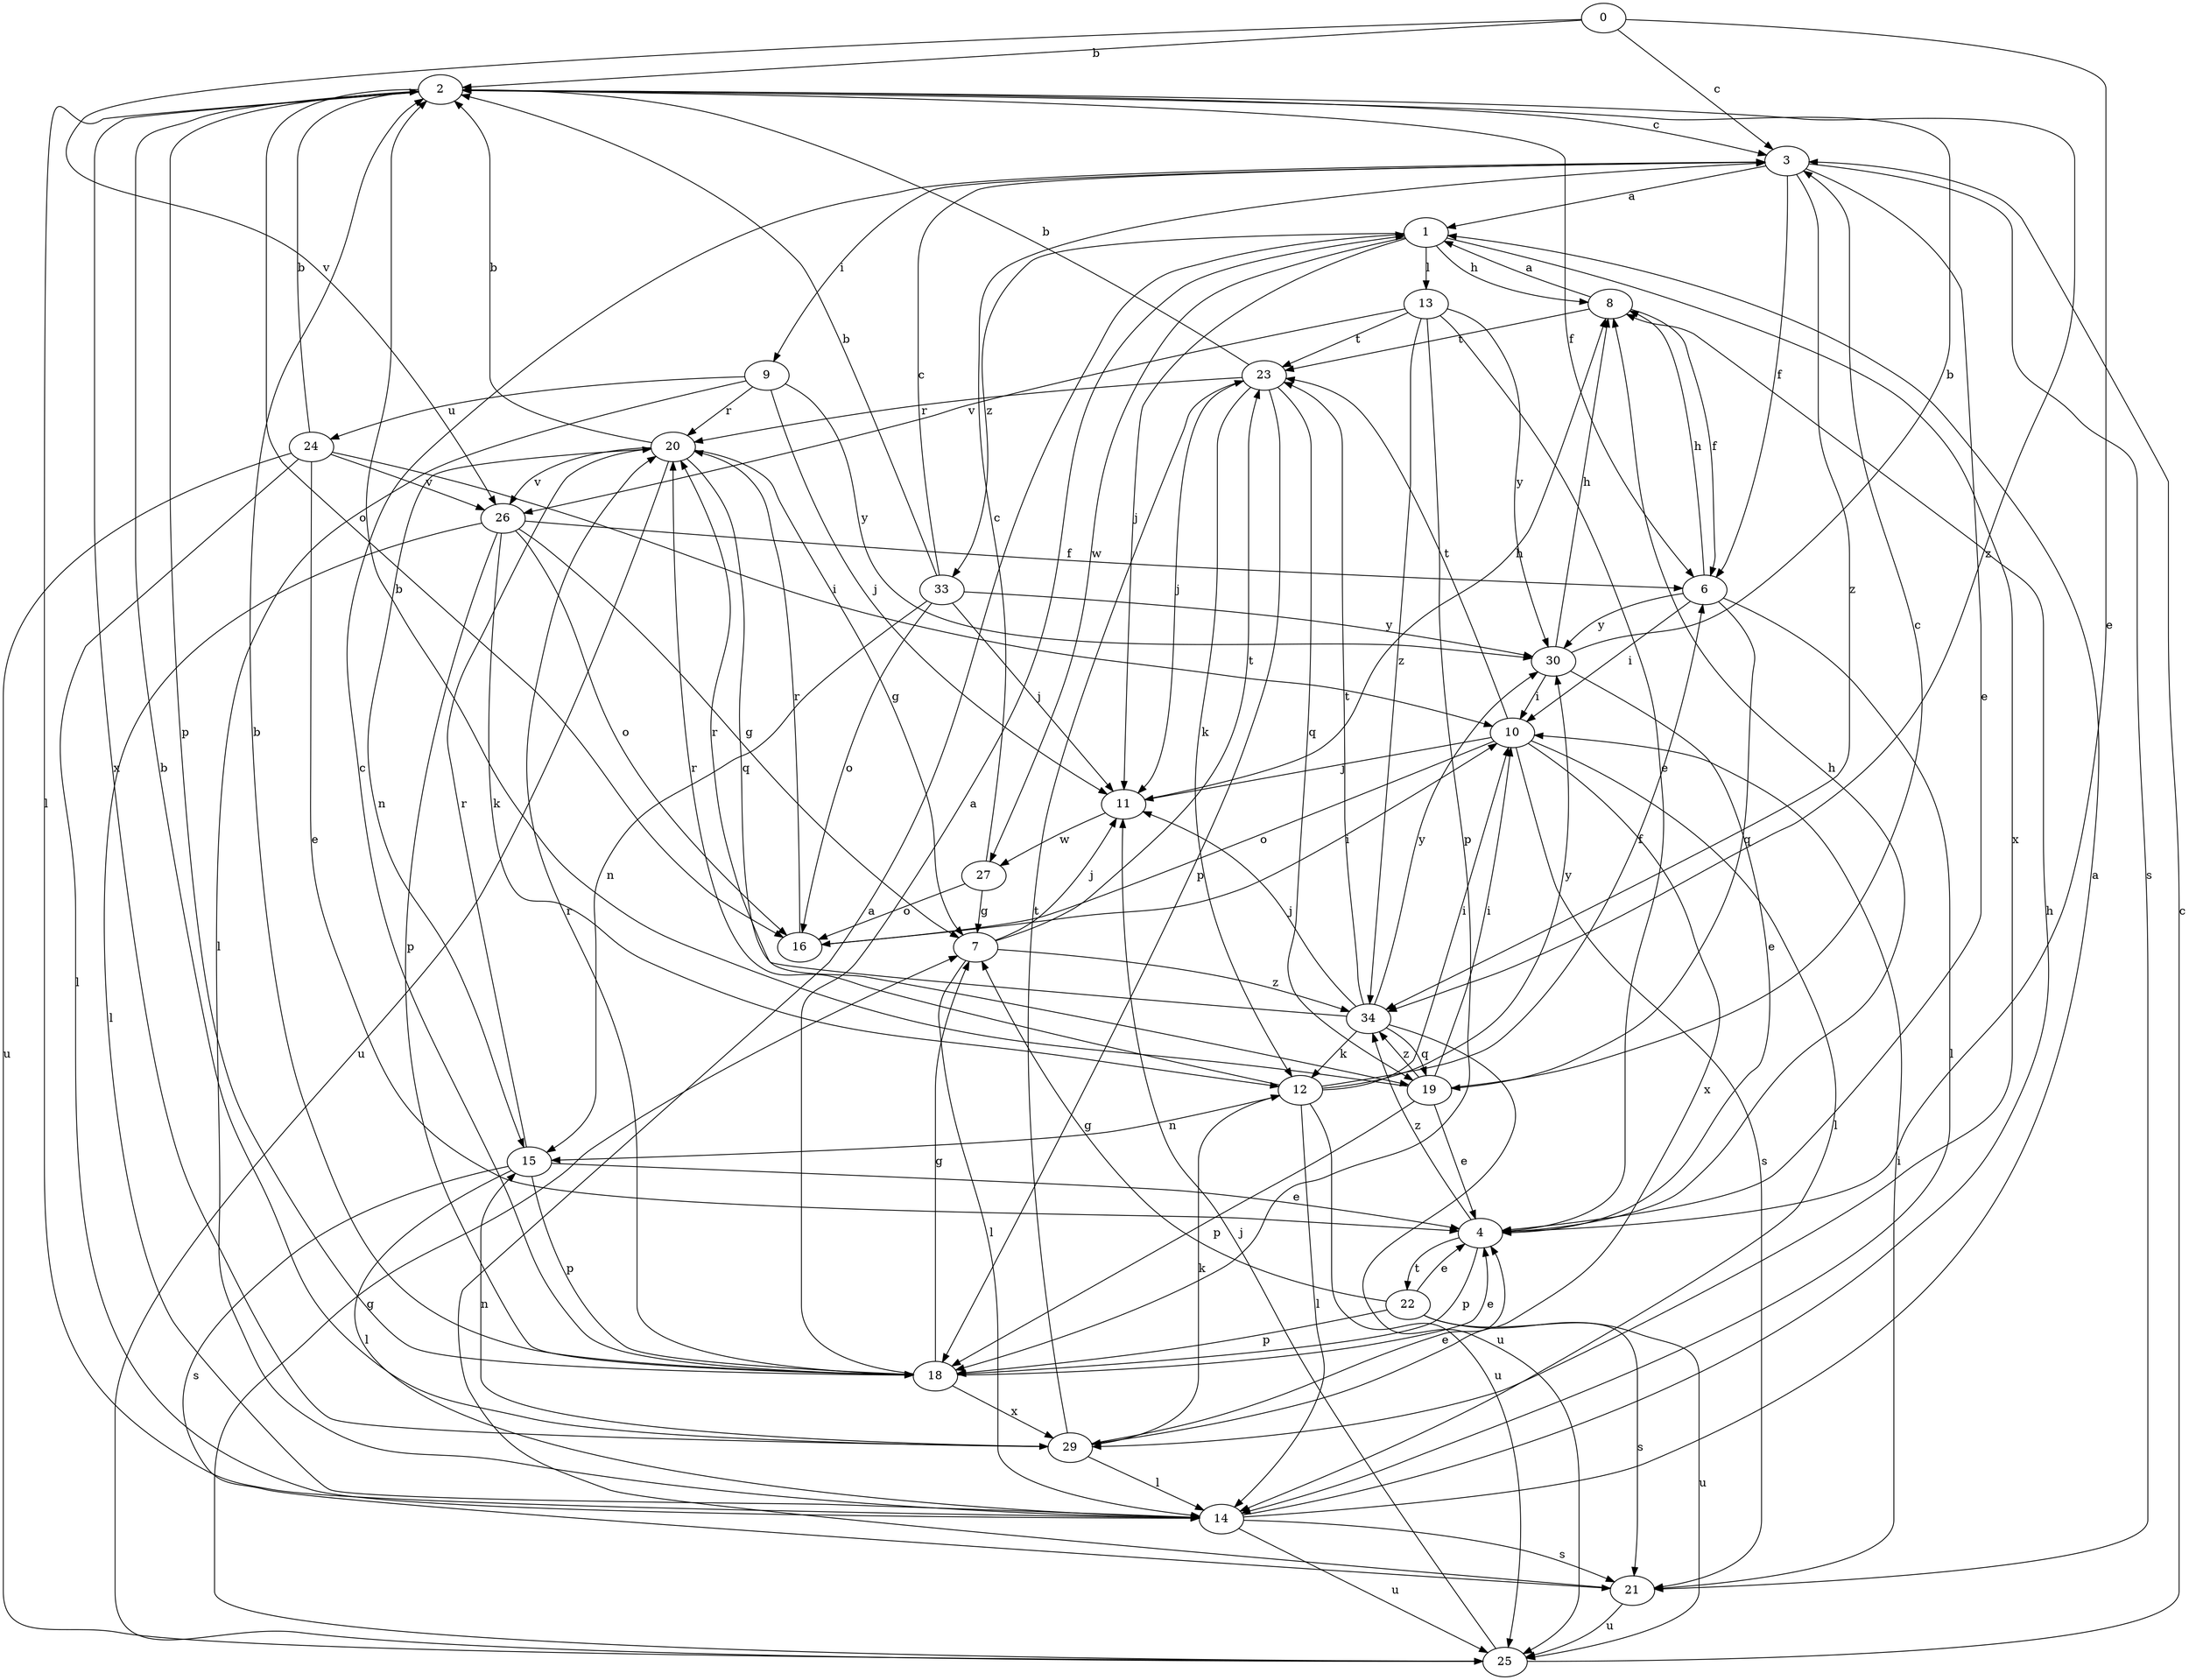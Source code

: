 strict digraph  {
0;
1;
2;
3;
4;
6;
7;
8;
9;
10;
11;
12;
13;
14;
15;
16;
18;
19;
20;
21;
22;
23;
24;
25;
26;
27;
29;
30;
33;
34;
0 -> 2  [label=b];
0 -> 3  [label=c];
0 -> 4  [label=e];
0 -> 26  [label=v];
1 -> 8  [label=h];
1 -> 11  [label=j];
1 -> 13  [label=l];
1 -> 27  [label=w];
1 -> 29  [label=x];
1 -> 33  [label=z];
2 -> 3  [label=c];
2 -> 6  [label=f];
2 -> 14  [label=l];
2 -> 16  [label=o];
2 -> 18  [label=p];
2 -> 29  [label=x];
2 -> 34  [label=z];
3 -> 1  [label=a];
3 -> 4  [label=e];
3 -> 6  [label=f];
3 -> 9  [label=i];
3 -> 21  [label=s];
3 -> 34  [label=z];
4 -> 8  [label=h];
4 -> 18  [label=p];
4 -> 22  [label=t];
4 -> 34  [label=z];
6 -> 8  [label=h];
6 -> 10  [label=i];
6 -> 14  [label=l];
6 -> 19  [label=q];
6 -> 30  [label=y];
7 -> 11  [label=j];
7 -> 14  [label=l];
7 -> 23  [label=t];
7 -> 34  [label=z];
8 -> 1  [label=a];
8 -> 6  [label=f];
8 -> 23  [label=t];
9 -> 11  [label=j];
9 -> 14  [label=l];
9 -> 20  [label=r];
9 -> 24  [label=u];
9 -> 30  [label=y];
10 -> 11  [label=j];
10 -> 14  [label=l];
10 -> 16  [label=o];
10 -> 21  [label=s];
10 -> 23  [label=t];
10 -> 29  [label=x];
11 -> 8  [label=h];
11 -> 27  [label=w];
12 -> 6  [label=f];
12 -> 10  [label=i];
12 -> 14  [label=l];
12 -> 15  [label=n];
12 -> 20  [label=r];
12 -> 25  [label=u];
12 -> 30  [label=y];
13 -> 4  [label=e];
13 -> 18  [label=p];
13 -> 23  [label=t];
13 -> 26  [label=v];
13 -> 30  [label=y];
13 -> 34  [label=z];
14 -> 1  [label=a];
14 -> 8  [label=h];
14 -> 21  [label=s];
14 -> 25  [label=u];
15 -> 4  [label=e];
15 -> 14  [label=l];
15 -> 18  [label=p];
15 -> 20  [label=r];
15 -> 21  [label=s];
16 -> 10  [label=i];
16 -> 20  [label=r];
18 -> 1  [label=a];
18 -> 2  [label=b];
18 -> 3  [label=c];
18 -> 4  [label=e];
18 -> 7  [label=g];
18 -> 20  [label=r];
18 -> 29  [label=x];
19 -> 2  [label=b];
19 -> 3  [label=c];
19 -> 4  [label=e];
19 -> 10  [label=i];
19 -> 18  [label=p];
19 -> 34  [label=z];
20 -> 2  [label=b];
20 -> 7  [label=g];
20 -> 15  [label=n];
20 -> 19  [label=q];
20 -> 25  [label=u];
20 -> 26  [label=v];
21 -> 1  [label=a];
21 -> 10  [label=i];
21 -> 25  [label=u];
22 -> 4  [label=e];
22 -> 7  [label=g];
22 -> 18  [label=p];
22 -> 21  [label=s];
22 -> 25  [label=u];
23 -> 2  [label=b];
23 -> 11  [label=j];
23 -> 12  [label=k];
23 -> 18  [label=p];
23 -> 19  [label=q];
23 -> 20  [label=r];
24 -> 2  [label=b];
24 -> 4  [label=e];
24 -> 10  [label=i];
24 -> 14  [label=l];
24 -> 25  [label=u];
24 -> 26  [label=v];
25 -> 3  [label=c];
25 -> 7  [label=g];
25 -> 11  [label=j];
26 -> 6  [label=f];
26 -> 7  [label=g];
26 -> 12  [label=k];
26 -> 14  [label=l];
26 -> 16  [label=o];
26 -> 18  [label=p];
27 -> 3  [label=c];
27 -> 7  [label=g];
27 -> 16  [label=o];
29 -> 2  [label=b];
29 -> 4  [label=e];
29 -> 12  [label=k];
29 -> 14  [label=l];
29 -> 15  [label=n];
29 -> 23  [label=t];
30 -> 2  [label=b];
30 -> 4  [label=e];
30 -> 8  [label=h];
30 -> 10  [label=i];
33 -> 2  [label=b];
33 -> 3  [label=c];
33 -> 11  [label=j];
33 -> 15  [label=n];
33 -> 16  [label=o];
33 -> 30  [label=y];
34 -> 11  [label=j];
34 -> 12  [label=k];
34 -> 19  [label=q];
34 -> 20  [label=r];
34 -> 23  [label=t];
34 -> 25  [label=u];
34 -> 30  [label=y];
}
